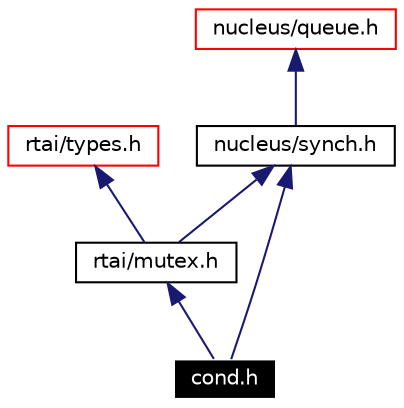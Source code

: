 digraph G
{
  edge [fontname="Helvetica",fontsize=10,labelfontname="Helvetica",labelfontsize=10];
  node [fontname="Helvetica",fontsize=10,shape=record];
  Node1 [label="cond.h",height=0.2,width=0.4,color="white", fillcolor="black", style="filled" fontcolor="white"];
  Node2 -> Node1 [dir=back,color="midnightblue",fontsize=10,style="solid",fontname="Helvetica"];
  Node2 [label="nucleus/synch.h",height=0.2,width=0.4,color="black",URL="$synch_8h-source.html"];
  Node3 -> Node2 [dir=back,color="midnightblue",fontsize=10,style="solid",fontname="Helvetica"];
  Node3 [label="nucleus/queue.h",height=0.2,width=0.4,color="red",URL="$include_2nucleus_2queue_8h-source.html"];
  Node4 -> Node1 [dir=back,color="midnightblue",fontsize=10,style="solid",fontname="Helvetica"];
  Node4 [label="rtai/mutex.h",height=0.2,width=0.4,color="black",URL="$mutex_8h.html"];
  Node2 -> Node4 [dir=back,color="midnightblue",fontsize=10,style="solid",fontname="Helvetica"];
  Node5 -> Node4 [dir=back,color="midnightblue",fontsize=10,style="solid",fontname="Helvetica"];
  Node5 [label="rtai/types.h",height=0.2,width=0.4,color="red",URL="$skins_2rtai_2types_8h.html"];
}
